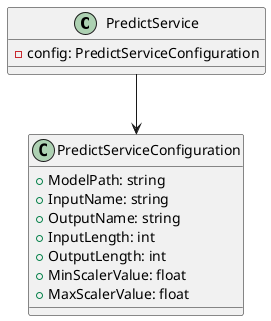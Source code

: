 @startuml PredictService
class PredictService {
    - config: PredictServiceConfiguration

}

class PredictServiceConfiguration {
    + ModelPath: string
    + InputName: string
    + OutputName: string
    + InputLength: int
    + OutputLength: int
    + MinScalerValue: float
    + MaxScalerValue: float
}

PredictService --> PredictServiceConfiguration
@enduml
